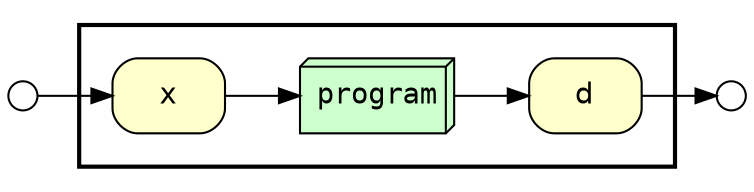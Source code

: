 digraph Workflow {
rankdir=LR
subgraph cluster0 {
label=""
penwidth=2
fontsize=18
subgraph cluster1 {
label=""
color="white"
graph[fontname=Courier]
node[fontname=Courier]
node[shape=box3d style="filled" fillcolor="#CCFFCC" peripheries=1 label=""]
node1 [label="program"]
node[fontname=Helvetica]
node[shape=box style="rounded,filled" fillcolor="#FFFFCC" peripheries=1 label=""]
node2 [label="d"]
node3 [label="x"]
}}
node[shape=circle style="rounded,filled" fillcolor="#FFFFFF" peripheries=1 label="" width=0.2]
node4
node5
node1 -> node2
node3 -> node1
node4 -> node3
node2 -> node5
}
